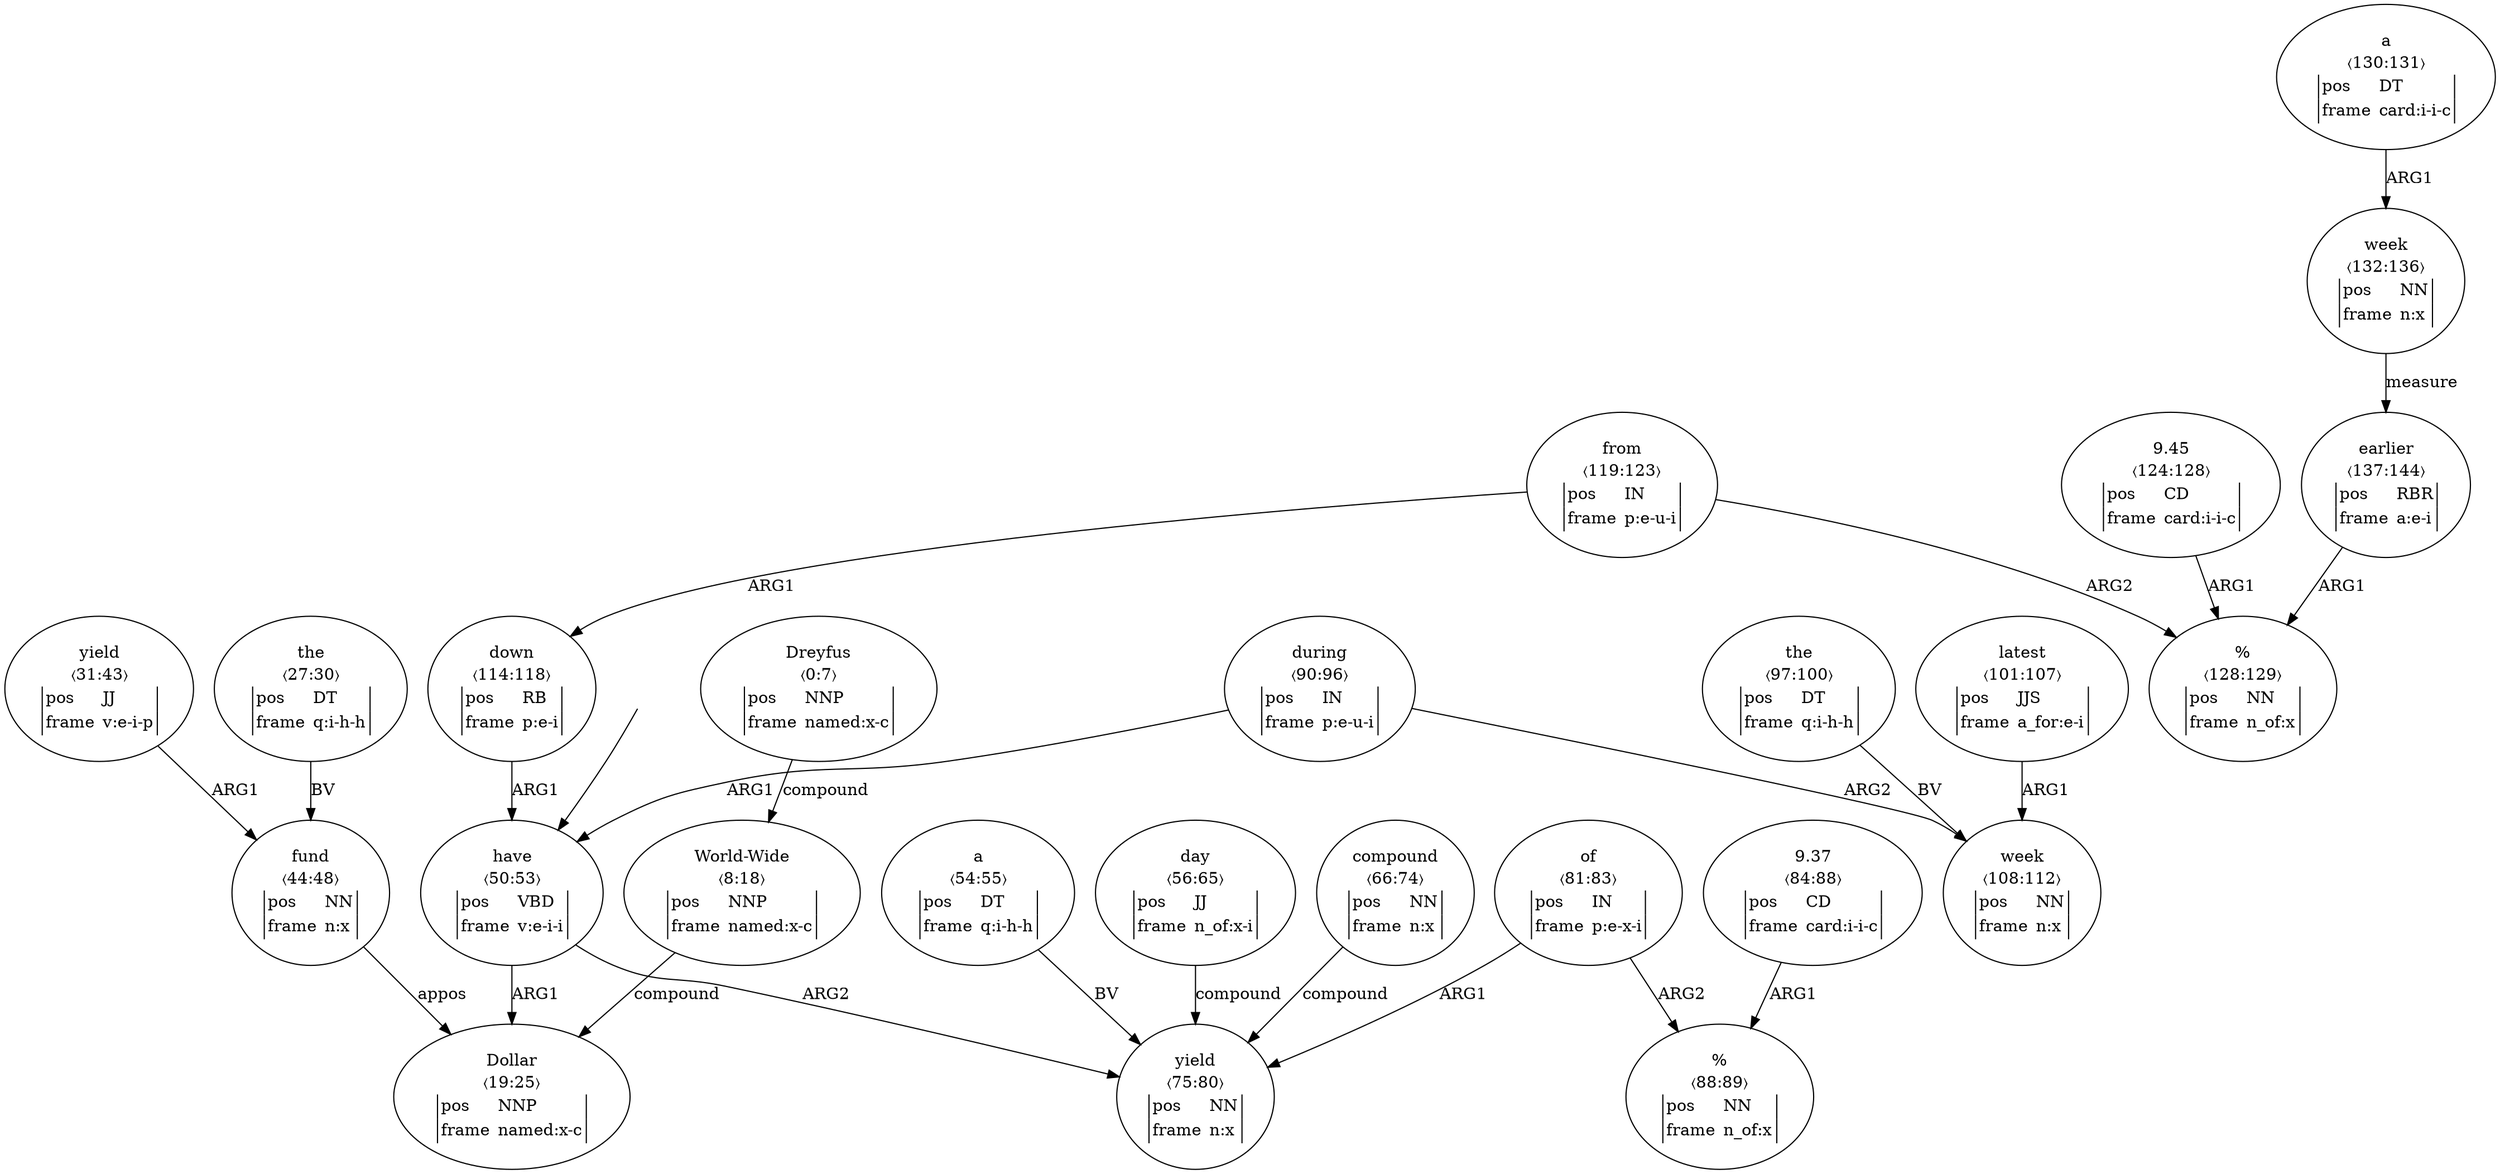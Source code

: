 digraph "20004014" {
  top [ style=invis ];
  top -> 8;
  0 [ label=<<table align="center" border="0" cellspacing="0"><tr><td colspan="2">Dreyfus</td></tr><tr><td colspan="2">〈0:7〉</td></tr><tr><td sides="l" border="1" align="left">pos</td><td sides="r" border="1" align="left">NNP</td></tr><tr><td sides="l" border="1" align="left">frame</td><td sides="r" border="1" align="left">named:x-c</td></tr></table>> ];
  1 [ label=<<table align="center" border="0" cellspacing="0"><tr><td colspan="2">World-Wide</td></tr><tr><td colspan="2">〈8:18〉</td></tr><tr><td sides="l" border="1" align="left">pos</td><td sides="r" border="1" align="left">NNP</td></tr><tr><td sides="l" border="1" align="left">frame</td><td sides="r" border="1" align="left">named:x-c</td></tr></table>> ];
  2 [ label=<<table align="center" border="0" cellspacing="0"><tr><td colspan="2">Dollar</td></tr><tr><td colspan="2">〈19:25〉</td></tr><tr><td sides="l" border="1" align="left">pos</td><td sides="r" border="1" align="left">NNP</td></tr><tr><td sides="l" border="1" align="left">frame</td><td sides="r" border="1" align="left">named:x-c</td></tr></table>> ];
  4 [ label=<<table align="center" border="0" cellspacing="0"><tr><td colspan="2">the</td></tr><tr><td colspan="2">〈27:30〉</td></tr><tr><td sides="l" border="1" align="left">pos</td><td sides="r" border="1" align="left">DT</td></tr><tr><td sides="l" border="1" align="left">frame</td><td sides="r" border="1" align="left">q:i-h-h</td></tr></table>> ];
  5 [ label=<<table align="center" border="0" cellspacing="0"><tr><td colspan="2">yield</td></tr><tr><td colspan="2">〈31:43〉</td></tr><tr><td sides="l" border="1" align="left">pos</td><td sides="r" border="1" align="left">JJ</td></tr><tr><td sides="l" border="1" align="left">frame</td><td sides="r" border="1" align="left">v:e-i-p</td></tr></table>> ];
  6 [ label=<<table align="center" border="0" cellspacing="0"><tr><td colspan="2">fund</td></tr><tr><td colspan="2">〈44:48〉</td></tr><tr><td sides="l" border="1" align="left">pos</td><td sides="r" border="1" align="left">NN</td></tr><tr><td sides="l" border="1" align="left">frame</td><td sides="r" border="1" align="left">n:x</td></tr></table>> ];
  8 [ label=<<table align="center" border="0" cellspacing="0"><tr><td colspan="2">have</td></tr><tr><td colspan="2">〈50:53〉</td></tr><tr><td sides="l" border="1" align="left">pos</td><td sides="r" border="1" align="left">VBD</td></tr><tr><td sides="l" border="1" align="left">frame</td><td sides="r" border="1" align="left">v:e-i-i</td></tr></table>> ];
  9 [ label=<<table align="center" border="0" cellspacing="0"><tr><td colspan="2">a</td></tr><tr><td colspan="2">〈54:55〉</td></tr><tr><td sides="l" border="1" align="left">pos</td><td sides="r" border="1" align="left">DT</td></tr><tr><td sides="l" border="1" align="left">frame</td><td sides="r" border="1" align="left">q:i-h-h</td></tr></table>> ];
  10 [ label=<<table align="center" border="0" cellspacing="0"><tr><td colspan="2">day</td></tr><tr><td colspan="2">〈56:65〉</td></tr><tr><td sides="l" border="1" align="left">pos</td><td sides="r" border="1" align="left">JJ</td></tr><tr><td sides="l" border="1" align="left">frame</td><td sides="r" border="1" align="left">n_of:x-i</td></tr></table>> ];
  11 [ label=<<table align="center" border="0" cellspacing="0"><tr><td colspan="2">compound</td></tr><tr><td colspan="2">〈66:74〉</td></tr><tr><td sides="l" border="1" align="left">pos</td><td sides="r" border="1" align="left">NN</td></tr><tr><td sides="l" border="1" align="left">frame</td><td sides="r" border="1" align="left">n:x</td></tr></table>> ];
  12 [ label=<<table align="center" border="0" cellspacing="0"><tr><td colspan="2">yield</td></tr><tr><td colspan="2">〈75:80〉</td></tr><tr><td sides="l" border="1" align="left">pos</td><td sides="r" border="1" align="left">NN</td></tr><tr><td sides="l" border="1" align="left">frame</td><td sides="r" border="1" align="left">n:x</td></tr></table>> ];
  13 [ label=<<table align="center" border="0" cellspacing="0"><tr><td colspan="2">of</td></tr><tr><td colspan="2">〈81:83〉</td></tr><tr><td sides="l" border="1" align="left">pos</td><td sides="r" border="1" align="left">IN</td></tr><tr><td sides="l" border="1" align="left">frame</td><td sides="r" border="1" align="left">p:e-x-i</td></tr></table>> ];
  14 [ label=<<table align="center" border="0" cellspacing="0"><tr><td colspan="2">9.37</td></tr><tr><td colspan="2">〈84:88〉</td></tr><tr><td sides="l" border="1" align="left">pos</td><td sides="r" border="1" align="left">CD</td></tr><tr><td sides="l" border="1" align="left">frame</td><td sides="r" border="1" align="left">card:i-i-c</td></tr></table>> ];
  15 [ label=<<table align="center" border="0" cellspacing="0"><tr><td colspan="2">%</td></tr><tr><td colspan="2">〈88:89〉</td></tr><tr><td sides="l" border="1" align="left">pos</td><td sides="r" border="1" align="left">NN</td></tr><tr><td sides="l" border="1" align="left">frame</td><td sides="r" border="1" align="left">n_of:x</td></tr></table>> ];
  16 [ label=<<table align="center" border="0" cellspacing="0"><tr><td colspan="2">during</td></tr><tr><td colspan="2">〈90:96〉</td></tr><tr><td sides="l" border="1" align="left">pos</td><td sides="r" border="1" align="left">IN</td></tr><tr><td sides="l" border="1" align="left">frame</td><td sides="r" border="1" align="left">p:e-u-i</td></tr></table>> ];
  17 [ label=<<table align="center" border="0" cellspacing="0"><tr><td colspan="2">the</td></tr><tr><td colspan="2">〈97:100〉</td></tr><tr><td sides="l" border="1" align="left">pos</td><td sides="r" border="1" align="left">DT</td></tr><tr><td sides="l" border="1" align="left">frame</td><td sides="r" border="1" align="left">q:i-h-h</td></tr></table>> ];
  18 [ label=<<table align="center" border="0" cellspacing="0"><tr><td colspan="2">latest</td></tr><tr><td colspan="2">〈101:107〉</td></tr><tr><td sides="l" border="1" align="left">pos</td><td sides="r" border="1" align="left">JJS</td></tr><tr><td sides="l" border="1" align="left">frame</td><td sides="r" border="1" align="left">a_for:e-i</td></tr></table>> ];
  19 [ label=<<table align="center" border="0" cellspacing="0"><tr><td colspan="2">week</td></tr><tr><td colspan="2">〈108:112〉</td></tr><tr><td sides="l" border="1" align="left">pos</td><td sides="r" border="1" align="left">NN</td></tr><tr><td sides="l" border="1" align="left">frame</td><td sides="r" border="1" align="left">n:x</td></tr></table>> ];
  21 [ label=<<table align="center" border="0" cellspacing="0"><tr><td colspan="2">down</td></tr><tr><td colspan="2">〈114:118〉</td></tr><tr><td sides="l" border="1" align="left">pos</td><td sides="r" border="1" align="left">RB</td></tr><tr><td sides="l" border="1" align="left">frame</td><td sides="r" border="1" align="left">p:e-i</td></tr></table>> ];
  22 [ label=<<table align="center" border="0" cellspacing="0"><tr><td colspan="2">from</td></tr><tr><td colspan="2">〈119:123〉</td></tr><tr><td sides="l" border="1" align="left">pos</td><td sides="r" border="1" align="left">IN</td></tr><tr><td sides="l" border="1" align="left">frame</td><td sides="r" border="1" align="left">p:e-u-i</td></tr></table>> ];
  23 [ label=<<table align="center" border="0" cellspacing="0"><tr><td colspan="2">9.45</td></tr><tr><td colspan="2">〈124:128〉</td></tr><tr><td sides="l" border="1" align="left">pos</td><td sides="r" border="1" align="left">CD</td></tr><tr><td sides="l" border="1" align="left">frame</td><td sides="r" border="1" align="left">card:i-i-c</td></tr></table>> ];
  24 [ label=<<table align="center" border="0" cellspacing="0"><tr><td colspan="2">%</td></tr><tr><td colspan="2">〈128:129〉</td></tr><tr><td sides="l" border="1" align="left">pos</td><td sides="r" border="1" align="left">NN</td></tr><tr><td sides="l" border="1" align="left">frame</td><td sides="r" border="1" align="left">n_of:x</td></tr></table>> ];
  25 [ label=<<table align="center" border="0" cellspacing="0"><tr><td colspan="2">a</td></tr><tr><td colspan="2">〈130:131〉</td></tr><tr><td sides="l" border="1" align="left">pos</td><td sides="r" border="1" align="left">DT</td></tr><tr><td sides="l" border="1" align="left">frame</td><td sides="r" border="1" align="left">card:i-i-c</td></tr></table>> ];
  26 [ label=<<table align="center" border="0" cellspacing="0"><tr><td colspan="2">week</td></tr><tr><td colspan="2">〈132:136〉</td></tr><tr><td sides="l" border="1" align="left">pos</td><td sides="r" border="1" align="left">NN</td></tr><tr><td sides="l" border="1" align="left">frame</td><td sides="r" border="1" align="left">n:x</td></tr></table>> ];
  27 [ label=<<table align="center" border="0" cellspacing="0"><tr><td colspan="2">earlier</td></tr><tr><td colspan="2">〈137:144〉</td></tr><tr><td sides="l" border="1" align="left">pos</td><td sides="r" border="1" align="left">RBR</td></tr><tr><td sides="l" border="1" align="left">frame</td><td sides="r" border="1" align="left">a:e-i</td></tr></table>> ];
  4 -> 6 [ label="BV" ];
  11 -> 12 [ label="compound" ];
  27 -> 24 [ label="ARG1" ];
  26 -> 27 [ label="measure" ];
  16 -> 19 [ label="ARG2" ];
  25 -> 26 [ label="ARG1" ];
  1 -> 2 [ label="compound" ];
  22 -> 21 [ label="ARG1" ];
  6 -> 2 [ label="appos" ];
  16 -> 8 [ label="ARG1" ];
  13 -> 15 [ label="ARG2" ];
  9 -> 12 [ label="BV" ];
  10 -> 12 [ label="compound" ];
  0 -> 1 [ label="compound" ];
  23 -> 24 [ label="ARG1" ];
  17 -> 19 [ label="BV" ];
  18 -> 19 [ label="ARG1" ];
  5 -> 6 [ label="ARG1" ];
  8 -> 12 [ label="ARG2" ];
  13 -> 12 [ label="ARG1" ];
  8 -> 2 [ label="ARG1" ];
  14 -> 15 [ label="ARG1" ];
  21 -> 8 [ label="ARG1" ];
  22 -> 24 [ label="ARG2" ];
}

